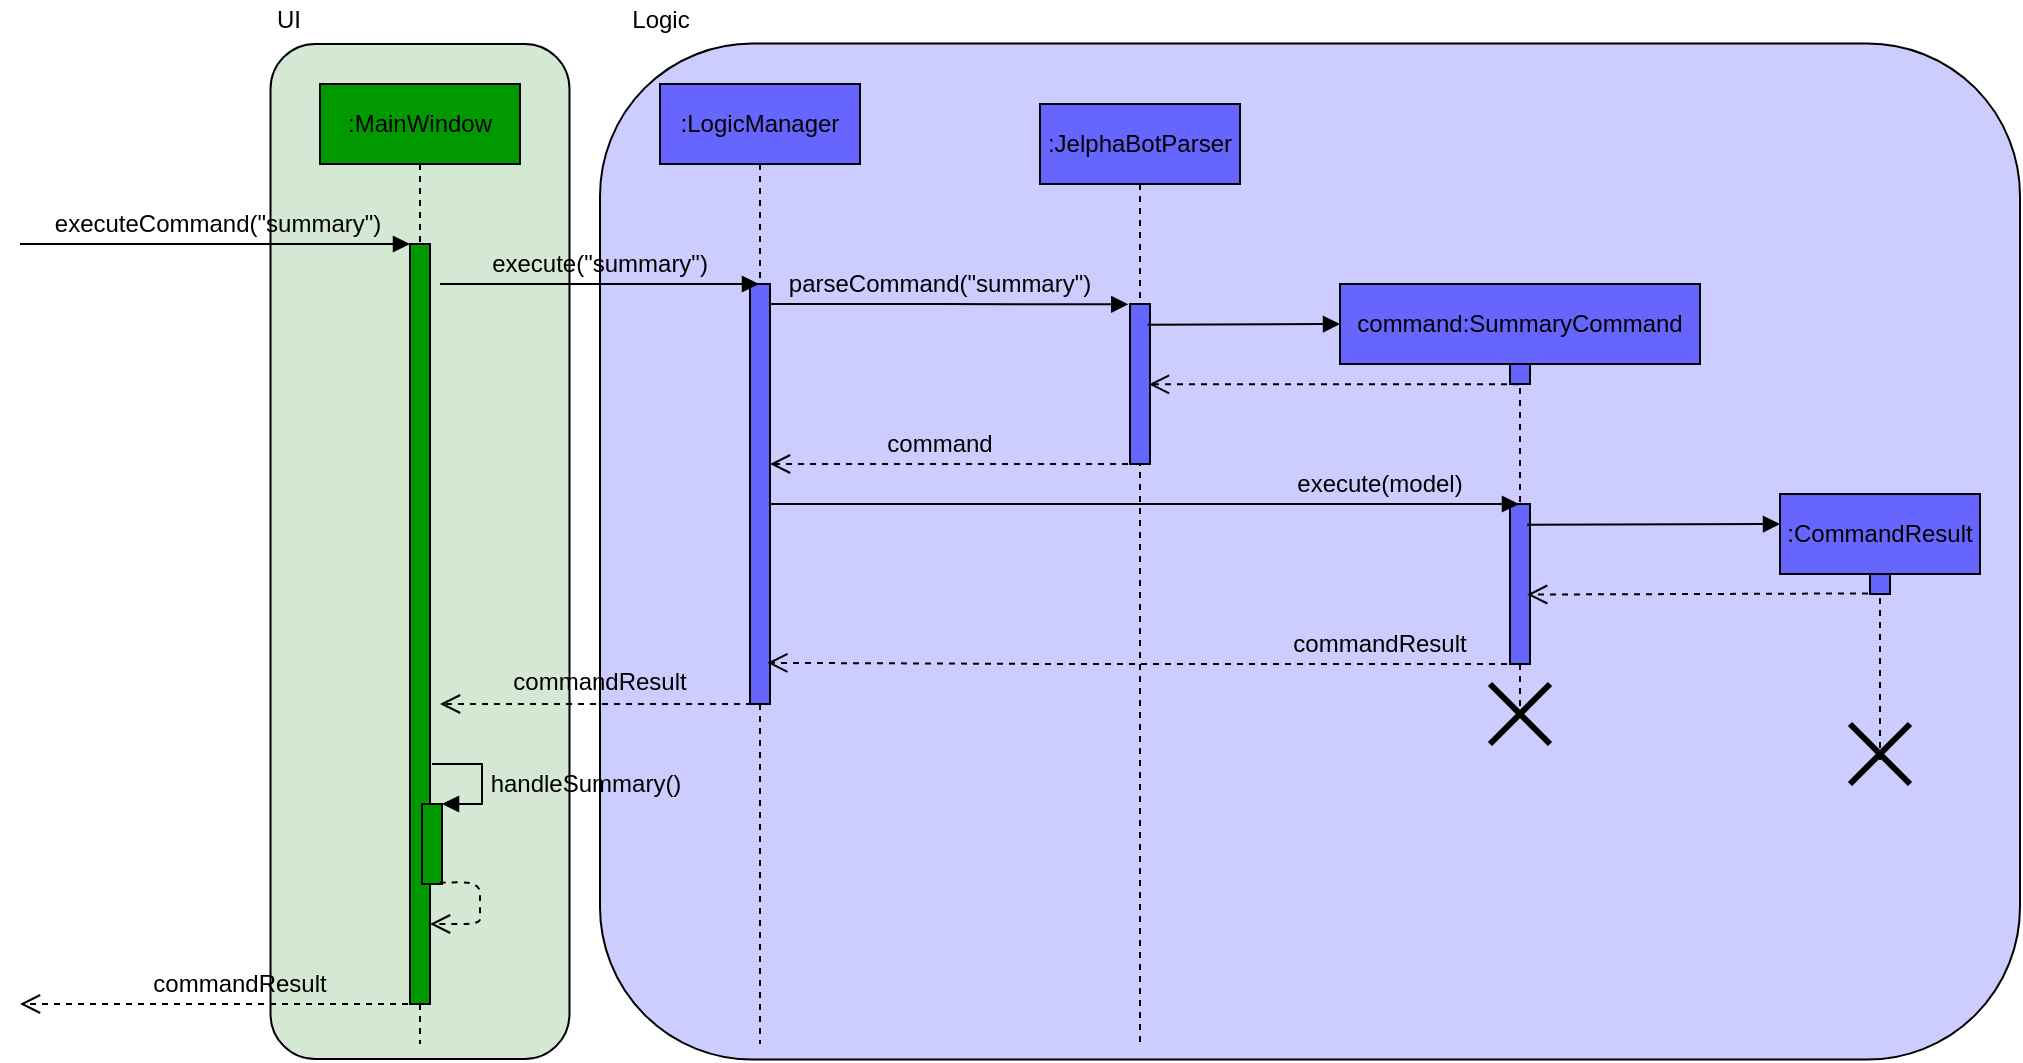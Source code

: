 <mxfile version="12.9.10" type="device"><diagram name="Page-1" id="13e1069c-82ec-6db2-03f1-153e76fe0fe0"><mxGraphModel dx="1683" dy="798" grid="1" gridSize="10" guides="1" tooltips="1" connect="1" arrows="1" fold="1" page="1" pageScale="1" pageWidth="1100" pageHeight="850" background="#ffffff" math="0" shadow="0"><root><mxCell id="0"/><mxCell id="1" parent="0"/><mxCell id="XIMg-hXaSXd9ASsC19z6-50" value="" style="rounded=1;whiteSpace=wrap;html=1;shadow=0;fillColor=#CCCCFF;" parent="1" vertex="1"><mxGeometry x="310" y="49.76" width="710" height="508" as="geometry"/></mxCell><mxCell id="XIMg-hXaSXd9ASsC19z6-1" value="" style="rounded=1;whiteSpace=wrap;html=1;shadow=0;rotation=-90;fillColor=#D5E8D4;" parent="1" vertex="1"><mxGeometry x="-33.75" y="229.02" width="507.5" height="149.48" as="geometry"/></mxCell><mxCell id="XIMg-hXaSXd9ASsC19z6-4" value=":MainWindow" style="shape=umlLifeline;perimeter=lifelinePerimeter;whiteSpace=wrap;html=1;container=1;collapsible=0;recursiveResize=0;outlineConnect=0;shadow=0;fillColor=#009900;" parent="1" vertex="1"><mxGeometry x="170" y="70" width="100" height="480" as="geometry"/></mxCell><mxCell id="XIMg-hXaSXd9ASsC19z6-5" value="" style="html=1;points=[];perimeter=orthogonalPerimeter;shadow=0;fillColor=#009900;" parent="1" vertex="1"><mxGeometry x="215" y="150" width="10" height="380" as="geometry"/></mxCell><mxCell id="XIMg-hXaSXd9ASsC19z6-6" value="" style="html=1;verticalAlign=bottom;endArrow=block;fillColor=#4D9900;" parent="1" edge="1"><mxGeometry width="80" relative="1" as="geometry"><mxPoint x="20" y="150" as="sourcePoint"/><mxPoint x="215" y="150" as="targetPoint"/></mxGeometry></mxCell><mxCell id="XIMg-hXaSXd9ASsC19z6-10" value="" style="html=1;points=[];perimeter=orthogonalPerimeter;shadow=0;fillColor=#009900;" parent="1" vertex="1"><mxGeometry x="221" y="430" width="10" height="40" as="geometry"/></mxCell><mxCell id="XIMg-hXaSXd9ASsC19z6-11" value="" style="edgeStyle=orthogonalEdgeStyle;html=1;align=left;spacingLeft=2;endArrow=block;rounded=0;entryX=1;entryY=0;fillColor=#4D9900;" parent="1" target="XIMg-hXaSXd9ASsC19z6-10" edge="1"><mxGeometry relative="1" as="geometry"><mxPoint x="226" y="410" as="sourcePoint"/><Array as="points"><mxPoint x="251" y="410"/><mxPoint x="251" y="430"/></Array></mxGeometry></mxCell><mxCell id="XIMg-hXaSXd9ASsC19z6-12" value="UI" style="text;html=1;align=center;verticalAlign=middle;resizable=0;points=[];autosize=1;" parent="1" vertex="1"><mxGeometry x="139" y="28" width="30" height="20" as="geometry"/></mxCell><mxCell id="XIMg-hXaSXd9ASsC19z6-16" value="" style="html=1;verticalAlign=bottom;endArrow=open;dashed=1;endSize=8;fillColor=#4D9900;exitX=0.883;exitY=0.983;exitDx=0;exitDy=0;exitPerimeter=0;" parent="1" source="XIMg-hXaSXd9ASsC19z6-10" edge="1"><mxGeometry x="-0.3" y="-20" relative="1" as="geometry"><mxPoint x="305" y="490" as="sourcePoint"/><mxPoint x="225" y="490" as="targetPoint"/><Array as="points"><mxPoint x="250" y="469"/><mxPoint x="250" y="480"/><mxPoint x="250" y="490"/><mxPoint x="250" y="490"/></Array><mxPoint x="40" as="offset"/></mxGeometry></mxCell><mxCell id="XIMg-hXaSXd9ASsC19z6-17" value=":LogicManager" style="shape=umlLifeline;perimeter=lifelinePerimeter;whiteSpace=wrap;html=1;container=1;collapsible=0;recursiveResize=0;outlineConnect=0;shadow=0;fillColor=#6666FF;" parent="1" vertex="1"><mxGeometry x="340" y="70" width="100" height="480" as="geometry"/></mxCell><mxCell id="XIMg-hXaSXd9ASsC19z6-19" value="" style="html=1;points=[];perimeter=orthogonalPerimeter;shadow=0;fillColor=#6666FF;" parent="XIMg-hXaSXd9ASsC19z6-17" vertex="1"><mxGeometry x="45" y="100" width="10" height="210" as="geometry"/></mxCell><mxCell id="XIMg-hXaSXd9ASsC19z6-18" value="" style="html=1;verticalAlign=bottom;endArrow=block;fillColor=#4D9900;" parent="1" target="XIMg-hXaSXd9ASsC19z6-17" edge="1"><mxGeometry width="80" relative="1" as="geometry"><mxPoint x="230" y="170" as="sourcePoint"/><mxPoint x="310" y="170" as="targetPoint"/></mxGeometry></mxCell><mxCell id="XIMg-hXaSXd9ASsC19z6-21" value=":JelphaBotParser" style="shape=umlLifeline;perimeter=lifelinePerimeter;whiteSpace=wrap;html=1;container=1;collapsible=0;recursiveResize=0;outlineConnect=0;shadow=0;fillColor=#6666FF;" parent="1" vertex="1"><mxGeometry x="530" y="80" width="100" height="470" as="geometry"/></mxCell><mxCell id="XIMg-hXaSXd9ASsC19z6-22" value="" style="html=1;points=[];perimeter=orthogonalPerimeter;shadow=0;fillColor=#6666FF;" parent="XIMg-hXaSXd9ASsC19z6-21" vertex="1"><mxGeometry x="45" y="100" width="10" height="80" as="geometry"/></mxCell><mxCell id="XIMg-hXaSXd9ASsC19z6-26" value="" style="html=1;verticalAlign=bottom;endArrow=block;fillColor=#4D9900;exitX=0.886;exitY=0.13;exitDx=0;exitDy=0;exitPerimeter=0;" parent="XIMg-hXaSXd9ASsC19z6-21" source="XIMg-hXaSXd9ASsC19z6-22" edge="1"><mxGeometry width="80" relative="1" as="geometry"><mxPoint x="60" y="110" as="sourcePoint"/><mxPoint x="150" y="110" as="targetPoint"/></mxGeometry></mxCell><mxCell id="XIMg-hXaSXd9ASsC19z6-25" value="command:SummaryCommand" style="shape=umlLifeline;perimeter=lifelinePerimeter;whiteSpace=wrap;html=1;container=1;collapsible=0;recursiveResize=0;outlineConnect=0;shadow=0;fillColor=#6666FF;" parent="1" vertex="1"><mxGeometry x="680" y="170" width="180" height="220" as="geometry"/></mxCell><mxCell id="XIMg-hXaSXd9ASsC19z6-27" value="" style="html=1;points=[];perimeter=orthogonalPerimeter;shadow=0;fillColor=#6666FF;" parent="XIMg-hXaSXd9ASsC19z6-25" vertex="1"><mxGeometry x="85" y="40" width="10" height="10" as="geometry"/></mxCell><mxCell id="XIMg-hXaSXd9ASsC19z6-32" value="" style="html=1;points=[];perimeter=orthogonalPerimeter;shadow=0;fillColor=#6666FF;" parent="XIMg-hXaSXd9ASsC19z6-25" vertex="1"><mxGeometry x="85" y="110" width="10" height="80" as="geometry"/></mxCell><mxCell id="XIMg-hXaSXd9ASsC19z6-29" value="" style="html=1;verticalAlign=bottom;endArrow=open;dashed=1;endSize=8;fillColor=#4D9900;entryX=0.948;entryY=0.502;entryDx=0;entryDy=0;entryPerimeter=0;" parent="1" source="XIMg-hXaSXd9ASsC19z6-25" target="XIMg-hXaSXd9ASsC19z6-22" edge="1"><mxGeometry relative="1" as="geometry"><mxPoint x="740" y="220" as="sourcePoint"/><mxPoint x="590" y="220" as="targetPoint"/></mxGeometry></mxCell><mxCell id="XIMg-hXaSXd9ASsC19z6-30" value="" style="html=1;verticalAlign=bottom;endArrow=open;dashed=1;endSize=8;fillColor=#4D9900;" parent="1" target="XIMg-hXaSXd9ASsC19z6-19" edge="1"><mxGeometry relative="1" as="geometry"><mxPoint x="580" y="260" as="sourcePoint"/><mxPoint x="500" y="260" as="targetPoint"/></mxGeometry></mxCell><mxCell id="XIMg-hXaSXd9ASsC19z6-31" value="" style="html=1;verticalAlign=bottom;endArrow=block;fillColor=#4D9900;" parent="1" source="XIMg-hXaSXd9ASsC19z6-19" target="XIMg-hXaSXd9ASsC19z6-25" edge="1"><mxGeometry x="0.597" width="80" relative="1" as="geometry"><mxPoint x="400" y="290" as="sourcePoint"/><mxPoint x="480" y="290" as="targetPoint"/><Array as="points"><mxPoint x="570" y="280"/></Array><mxPoint as="offset"/></mxGeometry></mxCell><mxCell id="XIMg-hXaSXd9ASsC19z6-35" value="" style="html=1;verticalAlign=bottom;endArrow=open;dashed=1;endSize=8;fillColor=#4D9900;entryX=0.867;entryY=0.902;entryDx=0;entryDy=0;entryPerimeter=0;" parent="1" source="XIMg-hXaSXd9ASsC19z6-25" target="XIMg-hXaSXd9ASsC19z6-19" edge="1"><mxGeometry x="0.208" y="-160" relative="1" as="geometry"><mxPoint x="580" y="360" as="sourcePoint"/><mxPoint x="400" y="359" as="targetPoint"/><Array as="points"><mxPoint x="540" y="360"/></Array><mxPoint x="160" y="160" as="offset"/></mxGeometry></mxCell><mxCell id="XIMg-hXaSXd9ASsC19z6-39" value=":CommandResult" style="shape=umlLifeline;perimeter=lifelinePerimeter;whiteSpace=wrap;html=1;container=1;collapsible=0;recursiveResize=0;outlineConnect=0;shadow=0;fillColor=#6666FF;" parent="1" vertex="1"><mxGeometry x="900" y="275" width="100" height="135" as="geometry"/></mxCell><mxCell id="XIMg-hXaSXd9ASsC19z6-40" value="" style="html=1;points=[];perimeter=orthogonalPerimeter;shadow=0;fillColor=#6666FF;" parent="XIMg-hXaSXd9ASsC19z6-39" vertex="1"><mxGeometry x="45" y="40" width="10" height="10" as="geometry"/></mxCell><mxCell id="jferqLhzQgtF8bwcKZEY-6" value="" style="shape=umlDestroy;whiteSpace=wrap;html=1;strokeWidth=3;" parent="XIMg-hXaSXd9ASsC19z6-39" vertex="1"><mxGeometry x="35" y="115" width="30" height="30" as="geometry"/></mxCell><mxCell id="XIMg-hXaSXd9ASsC19z6-38" value="" style="html=1;verticalAlign=bottom;endArrow=block;fillColor=#4D9900;exitX=0.857;exitY=0.13;exitDx=0;exitDy=0;exitPerimeter=0;" parent="1" source="XIMg-hXaSXd9ASsC19z6-32" edge="1"><mxGeometry width="80" relative="1" as="geometry"><mxPoint x="780" y="290" as="sourcePoint"/><mxPoint x="900" y="290" as="targetPoint"/></mxGeometry></mxCell><mxCell id="XIMg-hXaSXd9ASsC19z6-41" value="" style="html=1;verticalAlign=bottom;endArrow=open;dashed=1;endSize=8;fillColor=#4D9900;entryX=0.857;entryY=0.566;entryDx=0;entryDy=0;entryPerimeter=0;" parent="1" target="XIMg-hXaSXd9ASsC19z6-32" edge="1"><mxGeometry relative="1" as="geometry"><mxPoint x="944" y="324.71" as="sourcePoint"/><mxPoint x="780" y="325" as="targetPoint"/></mxGeometry></mxCell><mxCell id="XIMg-hXaSXd9ASsC19z6-43" value="" style="html=1;verticalAlign=bottom;endArrow=open;dashed=1;endSize=8;fillColor=#4D9900;" parent="1" edge="1"><mxGeometry relative="1" as="geometry"><mxPoint x="386" y="380" as="sourcePoint"/><mxPoint x="230" y="380" as="targetPoint"/></mxGeometry></mxCell><mxCell id="XIMg-hXaSXd9ASsC19z6-45" value="" style="html=1;verticalAlign=bottom;endArrow=open;dashed=1;endSize=8;fillColor=#4D9900;" parent="1" edge="1"><mxGeometry relative="1" as="geometry"><mxPoint x="220" y="530" as="sourcePoint"/><mxPoint x="20" y="530" as="targetPoint"/></mxGeometry></mxCell><mxCell id="XIMg-hXaSXd9ASsC19z6-20" value="" style="html=1;verticalAlign=bottom;endArrow=block;fillColor=#4D9900;entryX=-0.086;entryY=0.002;entryDx=0;entryDy=0;entryPerimeter=0;" parent="1" source="XIMg-hXaSXd9ASsC19z6-19" target="XIMg-hXaSXd9ASsC19z6-22" edge="1"><mxGeometry width="80" relative="1" as="geometry"><mxPoint x="395" y="180" as="sourcePoint"/><mxPoint x="580" y="180" as="targetPoint"/><Array as="points"><mxPoint x="470" y="180"/></Array></mxGeometry></mxCell><mxCell id="XIMg-hXaSXd9ASsC19z6-51" value="Logic" style="text;html=1;align=center;verticalAlign=middle;resizable=0;points=[];autosize=1;" parent="1" vertex="1"><mxGeometry x="320" y="28" width="40" height="20" as="geometry"/></mxCell><mxCell id="jferqLhzQgtF8bwcKZEY-1" value="" style="shape=umlDestroy;whiteSpace=wrap;html=1;strokeWidth=3;" parent="1" vertex="1"><mxGeometry x="755" y="370" width="30" height="30" as="geometry"/></mxCell><mxCell id="xQhU5bhi1HMb2agVsuVm-4" value="executeCommand(&quot;summary&quot;)" style="text;html=1;strokeColor=none;fillColor=none;align=center;verticalAlign=middle;whiteSpace=wrap;rounded=0;" vertex="1" parent="1"><mxGeometry x="99" y="130" width="40" height="20" as="geometry"/></mxCell><mxCell id="xQhU5bhi1HMb2agVsuVm-5" value="execute(&quot;summary&quot;)" style="text;html=1;strokeColor=none;fillColor=none;align=center;verticalAlign=middle;whiteSpace=wrap;rounded=0;" vertex="1" parent="1"><mxGeometry x="290" y="150" width="40" height="20" as="geometry"/></mxCell><mxCell id="xQhU5bhi1HMb2agVsuVm-6" value="parseCommand(&quot;summary&quot;)" style="text;html=1;strokeColor=none;fillColor=none;align=center;verticalAlign=middle;whiteSpace=wrap;rounded=0;" vertex="1" parent="1"><mxGeometry x="460" y="160" width="40" height="20" as="geometry"/></mxCell><mxCell id="xQhU5bhi1HMb2agVsuVm-7" value="command" style="text;html=1;strokeColor=none;fillColor=none;align=center;verticalAlign=middle;whiteSpace=wrap;rounded=0;" vertex="1" parent="1"><mxGeometry x="460" y="240" width="40" height="20" as="geometry"/></mxCell><mxCell id="xQhU5bhi1HMb2agVsuVm-8" value="execute(model)" style="text;html=1;strokeColor=none;fillColor=none;align=center;verticalAlign=middle;whiteSpace=wrap;rounded=0;" vertex="1" parent="1"><mxGeometry x="680" y="260" width="40" height="20" as="geometry"/></mxCell><mxCell id="xQhU5bhi1HMb2agVsuVm-9" value="commandResult" style="text;html=1;strokeColor=none;fillColor=none;align=center;verticalAlign=middle;whiteSpace=wrap;rounded=0;" vertex="1" parent="1"><mxGeometry x="680" y="340" width="40" height="20" as="geometry"/></mxCell><mxCell id="xQhU5bhi1HMb2agVsuVm-10" value="commandResult" style="text;html=1;strokeColor=none;fillColor=none;align=center;verticalAlign=middle;whiteSpace=wrap;rounded=0;" vertex="1" parent="1"><mxGeometry x="110" y="510" width="40" height="20" as="geometry"/></mxCell><mxCell id="xQhU5bhi1HMb2agVsuVm-11" value="handleSummary()" style="text;html=1;strokeColor=none;fillColor=none;align=center;verticalAlign=middle;whiteSpace=wrap;rounded=0;" vertex="1" parent="1"><mxGeometry x="283" y="410" width="40" height="20" as="geometry"/></mxCell><mxCell id="xQhU5bhi1HMb2agVsuVm-12" value="commandResult" style="text;html=1;strokeColor=none;fillColor=none;align=center;verticalAlign=middle;whiteSpace=wrap;rounded=0;" vertex="1" parent="1"><mxGeometry x="290" y="358.5" width="40" height="20" as="geometry"/></mxCell></root></mxGraphModel></diagram></mxfile>

